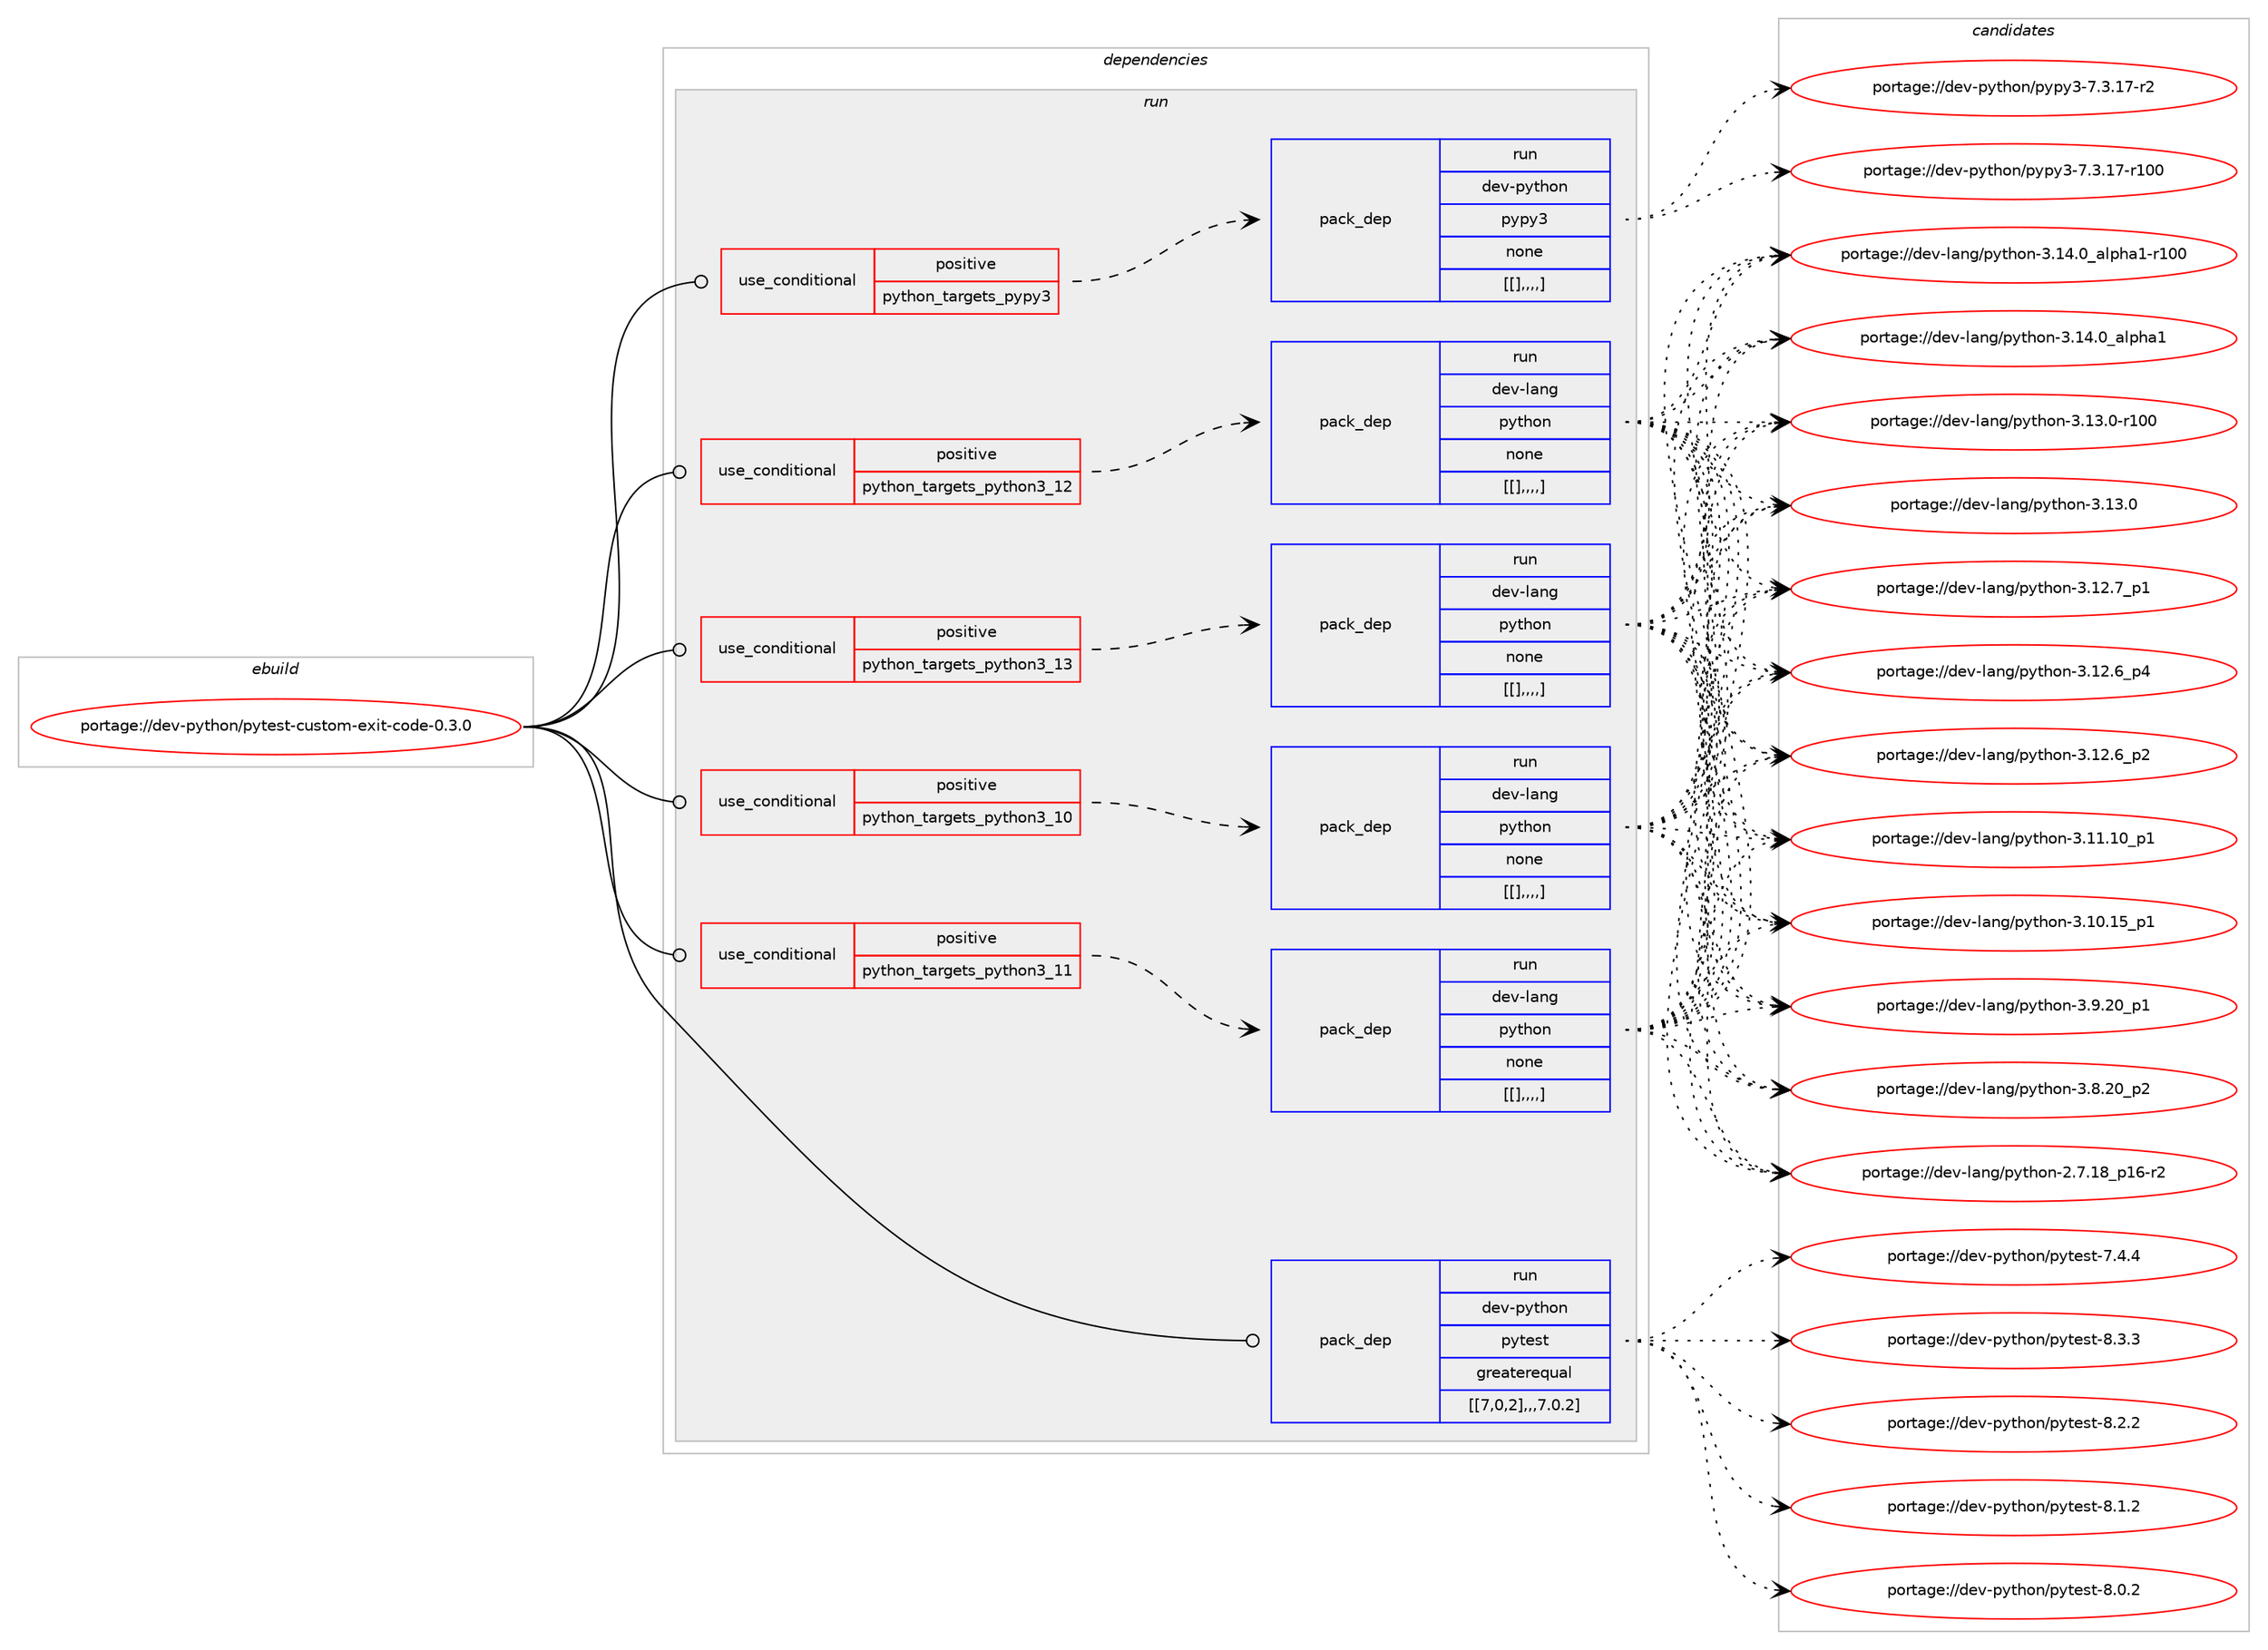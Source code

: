 digraph prolog {

# *************
# Graph options
# *************

newrank=true;
concentrate=true;
compound=true;
graph [rankdir=LR,fontname=Helvetica,fontsize=10,ranksep=1.5];#, ranksep=2.5, nodesep=0.2];
edge  [arrowhead=vee];
node  [fontname=Helvetica,fontsize=10];

# **********
# The ebuild
# **********

subgraph cluster_leftcol {
color=gray;
label=<<i>ebuild</i>>;
id [label="portage://dev-python/pytest-custom-exit-code-0.3.0", color=red, width=4, href="../dev-python/pytest-custom-exit-code-0.3.0.svg"];
}

# ****************
# The dependencies
# ****************

subgraph cluster_midcol {
color=gray;
label=<<i>dependencies</i>>;
subgraph cluster_compile {
fillcolor="#eeeeee";
style=filled;
label=<<i>compile</i>>;
}
subgraph cluster_compileandrun {
fillcolor="#eeeeee";
style=filled;
label=<<i>compile and run</i>>;
}
subgraph cluster_run {
fillcolor="#eeeeee";
style=filled;
label=<<i>run</i>>;
subgraph cond40422 {
dependency165330 [label=<<TABLE BORDER="0" CELLBORDER="1" CELLSPACING="0" CELLPADDING="4"><TR><TD ROWSPAN="3" CELLPADDING="10">use_conditional</TD></TR><TR><TD>positive</TD></TR><TR><TD>python_targets_pypy3</TD></TR></TABLE>>, shape=none, color=red];
subgraph pack123607 {
dependency165370 [label=<<TABLE BORDER="0" CELLBORDER="1" CELLSPACING="0" CELLPADDING="4" WIDTH="220"><TR><TD ROWSPAN="6" CELLPADDING="30">pack_dep</TD></TR><TR><TD WIDTH="110">run</TD></TR><TR><TD>dev-python</TD></TR><TR><TD>pypy3</TD></TR><TR><TD>none</TD></TR><TR><TD>[[],,,,]</TD></TR></TABLE>>, shape=none, color=blue];
}
dependency165330:e -> dependency165370:w [weight=20,style="dashed",arrowhead="vee"];
}
id:e -> dependency165330:w [weight=20,style="solid",arrowhead="odot"];
subgraph cond40439 {
dependency165406 [label=<<TABLE BORDER="0" CELLBORDER="1" CELLSPACING="0" CELLPADDING="4"><TR><TD ROWSPAN="3" CELLPADDING="10">use_conditional</TD></TR><TR><TD>positive</TD></TR><TR><TD>python_targets_python3_10</TD></TR></TABLE>>, shape=none, color=red];
subgraph pack123645 {
dependency165470 [label=<<TABLE BORDER="0" CELLBORDER="1" CELLSPACING="0" CELLPADDING="4" WIDTH="220"><TR><TD ROWSPAN="6" CELLPADDING="30">pack_dep</TD></TR><TR><TD WIDTH="110">run</TD></TR><TR><TD>dev-lang</TD></TR><TR><TD>python</TD></TR><TR><TD>none</TD></TR><TR><TD>[[],,,,]</TD></TR></TABLE>>, shape=none, color=blue];
}
dependency165406:e -> dependency165470:w [weight=20,style="dashed",arrowhead="vee"];
}
id:e -> dependency165406:w [weight=20,style="solid",arrowhead="odot"];
subgraph cond40483 {
dependency165496 [label=<<TABLE BORDER="0" CELLBORDER="1" CELLSPACING="0" CELLPADDING="4"><TR><TD ROWSPAN="3" CELLPADDING="10">use_conditional</TD></TR><TR><TD>positive</TD></TR><TR><TD>python_targets_python3_11</TD></TR></TABLE>>, shape=none, color=red];
subgraph pack123689 {
dependency165515 [label=<<TABLE BORDER="0" CELLBORDER="1" CELLSPACING="0" CELLPADDING="4" WIDTH="220"><TR><TD ROWSPAN="6" CELLPADDING="30">pack_dep</TD></TR><TR><TD WIDTH="110">run</TD></TR><TR><TD>dev-lang</TD></TR><TR><TD>python</TD></TR><TR><TD>none</TD></TR><TR><TD>[[],,,,]</TD></TR></TABLE>>, shape=none, color=blue];
}
dependency165496:e -> dependency165515:w [weight=20,style="dashed",arrowhead="vee"];
}
id:e -> dependency165496:w [weight=20,style="solid",arrowhead="odot"];
subgraph cond40510 {
dependency165577 [label=<<TABLE BORDER="0" CELLBORDER="1" CELLSPACING="0" CELLPADDING="4"><TR><TD ROWSPAN="3" CELLPADDING="10">use_conditional</TD></TR><TR><TD>positive</TD></TR><TR><TD>python_targets_python3_12</TD></TR></TABLE>>, shape=none, color=red];
subgraph pack123726 {
dependency165582 [label=<<TABLE BORDER="0" CELLBORDER="1" CELLSPACING="0" CELLPADDING="4" WIDTH="220"><TR><TD ROWSPAN="6" CELLPADDING="30">pack_dep</TD></TR><TR><TD WIDTH="110">run</TD></TR><TR><TD>dev-lang</TD></TR><TR><TD>python</TD></TR><TR><TD>none</TD></TR><TR><TD>[[],,,,]</TD></TR></TABLE>>, shape=none, color=blue];
}
dependency165577:e -> dependency165582:w [weight=20,style="dashed",arrowhead="vee"];
}
id:e -> dependency165577:w [weight=20,style="solid",arrowhead="odot"];
subgraph cond40543 {
dependency165626 [label=<<TABLE BORDER="0" CELLBORDER="1" CELLSPACING="0" CELLPADDING="4"><TR><TD ROWSPAN="3" CELLPADDING="10">use_conditional</TD></TR><TR><TD>positive</TD></TR><TR><TD>python_targets_python3_13</TD></TR></TABLE>>, shape=none, color=red];
subgraph pack123769 {
dependency165650 [label=<<TABLE BORDER="0" CELLBORDER="1" CELLSPACING="0" CELLPADDING="4" WIDTH="220"><TR><TD ROWSPAN="6" CELLPADDING="30">pack_dep</TD></TR><TR><TD WIDTH="110">run</TD></TR><TR><TD>dev-lang</TD></TR><TR><TD>python</TD></TR><TR><TD>none</TD></TR><TR><TD>[[],,,,]</TD></TR></TABLE>>, shape=none, color=blue];
}
dependency165626:e -> dependency165650:w [weight=20,style="dashed",arrowhead="vee"];
}
id:e -> dependency165626:w [weight=20,style="solid",arrowhead="odot"];
subgraph pack123820 {
dependency165743 [label=<<TABLE BORDER="0" CELLBORDER="1" CELLSPACING="0" CELLPADDING="4" WIDTH="220"><TR><TD ROWSPAN="6" CELLPADDING="30">pack_dep</TD></TR><TR><TD WIDTH="110">run</TD></TR><TR><TD>dev-python</TD></TR><TR><TD>pytest</TD></TR><TR><TD>greaterequal</TD></TR><TR><TD>[[7,0,2],,,7.0.2]</TD></TR></TABLE>>, shape=none, color=blue];
}
id:e -> dependency165743:w [weight=20,style="solid",arrowhead="odot"];
}
}

# **************
# The candidates
# **************

subgraph cluster_choices {
rank=same;
color=gray;
label=<<i>candidates</i>>;

subgraph choice123532 {
color=black;
nodesep=1;
choice100101118451121211161041111104711212111212151455546514649554511450 [label="portage://dev-python/pypy3-7.3.17-r2", color=red, width=4,href="../dev-python/pypy3-7.3.17-r2.svg"];
choice1001011184511212111610411111047112121112121514555465146495545114494848 [label="portage://dev-python/pypy3-7.3.17-r100", color=red, width=4,href="../dev-python/pypy3-7.3.17-r100.svg"];
dependency165370:e -> choice100101118451121211161041111104711212111212151455546514649554511450:w [style=dotted,weight="100"];
dependency165370:e -> choice1001011184511212111610411111047112121112121514555465146495545114494848:w [style=dotted,weight="100"];
}
subgraph choice123544 {
color=black;
nodesep=1;
choice100101118451089711010347112121116104111110455146495246489597108112104974945114494848 [label="portage://dev-lang/python-3.14.0_alpha1-r100", color=red, width=4,href="../dev-lang/python-3.14.0_alpha1-r100.svg"];
choice1001011184510897110103471121211161041111104551464952464895971081121049749 [label="portage://dev-lang/python-3.14.0_alpha1", color=red, width=4,href="../dev-lang/python-3.14.0_alpha1.svg"];
choice1001011184510897110103471121211161041111104551464951464845114494848 [label="portage://dev-lang/python-3.13.0-r100", color=red, width=4,href="../dev-lang/python-3.13.0-r100.svg"];
choice10010111845108971101034711212111610411111045514649514648 [label="portage://dev-lang/python-3.13.0", color=red, width=4,href="../dev-lang/python-3.13.0.svg"];
choice100101118451089711010347112121116104111110455146495046559511249 [label="portage://dev-lang/python-3.12.7_p1", color=red, width=4,href="../dev-lang/python-3.12.7_p1.svg"];
choice100101118451089711010347112121116104111110455146495046549511252 [label="portage://dev-lang/python-3.12.6_p4", color=red, width=4,href="../dev-lang/python-3.12.6_p4.svg"];
choice100101118451089711010347112121116104111110455146495046549511250 [label="portage://dev-lang/python-3.12.6_p2", color=red, width=4,href="../dev-lang/python-3.12.6_p2.svg"];
choice10010111845108971101034711212111610411111045514649494649489511249 [label="portage://dev-lang/python-3.11.10_p1", color=red, width=4,href="../dev-lang/python-3.11.10_p1.svg"];
choice10010111845108971101034711212111610411111045514649484649539511249 [label="portage://dev-lang/python-3.10.15_p1", color=red, width=4,href="../dev-lang/python-3.10.15_p1.svg"];
choice100101118451089711010347112121116104111110455146574650489511249 [label="portage://dev-lang/python-3.9.20_p1", color=red, width=4,href="../dev-lang/python-3.9.20_p1.svg"];
choice100101118451089711010347112121116104111110455146564650489511250 [label="portage://dev-lang/python-3.8.20_p2", color=red, width=4,href="../dev-lang/python-3.8.20_p2.svg"];
choice100101118451089711010347112121116104111110455046554649569511249544511450 [label="portage://dev-lang/python-2.7.18_p16-r2", color=red, width=4,href="../dev-lang/python-2.7.18_p16-r2.svg"];
dependency165470:e -> choice100101118451089711010347112121116104111110455146495246489597108112104974945114494848:w [style=dotted,weight="100"];
dependency165470:e -> choice1001011184510897110103471121211161041111104551464952464895971081121049749:w [style=dotted,weight="100"];
dependency165470:e -> choice1001011184510897110103471121211161041111104551464951464845114494848:w [style=dotted,weight="100"];
dependency165470:e -> choice10010111845108971101034711212111610411111045514649514648:w [style=dotted,weight="100"];
dependency165470:e -> choice100101118451089711010347112121116104111110455146495046559511249:w [style=dotted,weight="100"];
dependency165470:e -> choice100101118451089711010347112121116104111110455146495046549511252:w [style=dotted,weight="100"];
dependency165470:e -> choice100101118451089711010347112121116104111110455146495046549511250:w [style=dotted,weight="100"];
dependency165470:e -> choice10010111845108971101034711212111610411111045514649494649489511249:w [style=dotted,weight="100"];
dependency165470:e -> choice10010111845108971101034711212111610411111045514649484649539511249:w [style=dotted,weight="100"];
dependency165470:e -> choice100101118451089711010347112121116104111110455146574650489511249:w [style=dotted,weight="100"];
dependency165470:e -> choice100101118451089711010347112121116104111110455146564650489511250:w [style=dotted,weight="100"];
dependency165470:e -> choice100101118451089711010347112121116104111110455046554649569511249544511450:w [style=dotted,weight="100"];
}
subgraph choice123551 {
color=black;
nodesep=1;
choice100101118451089711010347112121116104111110455146495246489597108112104974945114494848 [label="portage://dev-lang/python-3.14.0_alpha1-r100", color=red, width=4,href="../dev-lang/python-3.14.0_alpha1-r100.svg"];
choice1001011184510897110103471121211161041111104551464952464895971081121049749 [label="portage://dev-lang/python-3.14.0_alpha1", color=red, width=4,href="../dev-lang/python-3.14.0_alpha1.svg"];
choice1001011184510897110103471121211161041111104551464951464845114494848 [label="portage://dev-lang/python-3.13.0-r100", color=red, width=4,href="../dev-lang/python-3.13.0-r100.svg"];
choice10010111845108971101034711212111610411111045514649514648 [label="portage://dev-lang/python-3.13.0", color=red, width=4,href="../dev-lang/python-3.13.0.svg"];
choice100101118451089711010347112121116104111110455146495046559511249 [label="portage://dev-lang/python-3.12.7_p1", color=red, width=4,href="../dev-lang/python-3.12.7_p1.svg"];
choice100101118451089711010347112121116104111110455146495046549511252 [label="portage://dev-lang/python-3.12.6_p4", color=red, width=4,href="../dev-lang/python-3.12.6_p4.svg"];
choice100101118451089711010347112121116104111110455146495046549511250 [label="portage://dev-lang/python-3.12.6_p2", color=red, width=4,href="../dev-lang/python-3.12.6_p2.svg"];
choice10010111845108971101034711212111610411111045514649494649489511249 [label="portage://dev-lang/python-3.11.10_p1", color=red, width=4,href="../dev-lang/python-3.11.10_p1.svg"];
choice10010111845108971101034711212111610411111045514649484649539511249 [label="portage://dev-lang/python-3.10.15_p1", color=red, width=4,href="../dev-lang/python-3.10.15_p1.svg"];
choice100101118451089711010347112121116104111110455146574650489511249 [label="portage://dev-lang/python-3.9.20_p1", color=red, width=4,href="../dev-lang/python-3.9.20_p1.svg"];
choice100101118451089711010347112121116104111110455146564650489511250 [label="portage://dev-lang/python-3.8.20_p2", color=red, width=4,href="../dev-lang/python-3.8.20_p2.svg"];
choice100101118451089711010347112121116104111110455046554649569511249544511450 [label="portage://dev-lang/python-2.7.18_p16-r2", color=red, width=4,href="../dev-lang/python-2.7.18_p16-r2.svg"];
dependency165515:e -> choice100101118451089711010347112121116104111110455146495246489597108112104974945114494848:w [style=dotted,weight="100"];
dependency165515:e -> choice1001011184510897110103471121211161041111104551464952464895971081121049749:w [style=dotted,weight="100"];
dependency165515:e -> choice1001011184510897110103471121211161041111104551464951464845114494848:w [style=dotted,weight="100"];
dependency165515:e -> choice10010111845108971101034711212111610411111045514649514648:w [style=dotted,weight="100"];
dependency165515:e -> choice100101118451089711010347112121116104111110455146495046559511249:w [style=dotted,weight="100"];
dependency165515:e -> choice100101118451089711010347112121116104111110455146495046549511252:w [style=dotted,weight="100"];
dependency165515:e -> choice100101118451089711010347112121116104111110455146495046549511250:w [style=dotted,weight="100"];
dependency165515:e -> choice10010111845108971101034711212111610411111045514649494649489511249:w [style=dotted,weight="100"];
dependency165515:e -> choice10010111845108971101034711212111610411111045514649484649539511249:w [style=dotted,weight="100"];
dependency165515:e -> choice100101118451089711010347112121116104111110455146574650489511249:w [style=dotted,weight="100"];
dependency165515:e -> choice100101118451089711010347112121116104111110455146564650489511250:w [style=dotted,weight="100"];
dependency165515:e -> choice100101118451089711010347112121116104111110455046554649569511249544511450:w [style=dotted,weight="100"];
}
subgraph choice123589 {
color=black;
nodesep=1;
choice100101118451089711010347112121116104111110455146495246489597108112104974945114494848 [label="portage://dev-lang/python-3.14.0_alpha1-r100", color=red, width=4,href="../dev-lang/python-3.14.0_alpha1-r100.svg"];
choice1001011184510897110103471121211161041111104551464952464895971081121049749 [label="portage://dev-lang/python-3.14.0_alpha1", color=red, width=4,href="../dev-lang/python-3.14.0_alpha1.svg"];
choice1001011184510897110103471121211161041111104551464951464845114494848 [label="portage://dev-lang/python-3.13.0-r100", color=red, width=4,href="../dev-lang/python-3.13.0-r100.svg"];
choice10010111845108971101034711212111610411111045514649514648 [label="portage://dev-lang/python-3.13.0", color=red, width=4,href="../dev-lang/python-3.13.0.svg"];
choice100101118451089711010347112121116104111110455146495046559511249 [label="portage://dev-lang/python-3.12.7_p1", color=red, width=4,href="../dev-lang/python-3.12.7_p1.svg"];
choice100101118451089711010347112121116104111110455146495046549511252 [label="portage://dev-lang/python-3.12.6_p4", color=red, width=4,href="../dev-lang/python-3.12.6_p4.svg"];
choice100101118451089711010347112121116104111110455146495046549511250 [label="portage://dev-lang/python-3.12.6_p2", color=red, width=4,href="../dev-lang/python-3.12.6_p2.svg"];
choice10010111845108971101034711212111610411111045514649494649489511249 [label="portage://dev-lang/python-3.11.10_p1", color=red, width=4,href="../dev-lang/python-3.11.10_p1.svg"];
choice10010111845108971101034711212111610411111045514649484649539511249 [label="portage://dev-lang/python-3.10.15_p1", color=red, width=4,href="../dev-lang/python-3.10.15_p1.svg"];
choice100101118451089711010347112121116104111110455146574650489511249 [label="portage://dev-lang/python-3.9.20_p1", color=red, width=4,href="../dev-lang/python-3.9.20_p1.svg"];
choice100101118451089711010347112121116104111110455146564650489511250 [label="portage://dev-lang/python-3.8.20_p2", color=red, width=4,href="../dev-lang/python-3.8.20_p2.svg"];
choice100101118451089711010347112121116104111110455046554649569511249544511450 [label="portage://dev-lang/python-2.7.18_p16-r2", color=red, width=4,href="../dev-lang/python-2.7.18_p16-r2.svg"];
dependency165582:e -> choice100101118451089711010347112121116104111110455146495246489597108112104974945114494848:w [style=dotted,weight="100"];
dependency165582:e -> choice1001011184510897110103471121211161041111104551464952464895971081121049749:w [style=dotted,weight="100"];
dependency165582:e -> choice1001011184510897110103471121211161041111104551464951464845114494848:w [style=dotted,weight="100"];
dependency165582:e -> choice10010111845108971101034711212111610411111045514649514648:w [style=dotted,weight="100"];
dependency165582:e -> choice100101118451089711010347112121116104111110455146495046559511249:w [style=dotted,weight="100"];
dependency165582:e -> choice100101118451089711010347112121116104111110455146495046549511252:w [style=dotted,weight="100"];
dependency165582:e -> choice100101118451089711010347112121116104111110455146495046549511250:w [style=dotted,weight="100"];
dependency165582:e -> choice10010111845108971101034711212111610411111045514649494649489511249:w [style=dotted,weight="100"];
dependency165582:e -> choice10010111845108971101034711212111610411111045514649484649539511249:w [style=dotted,weight="100"];
dependency165582:e -> choice100101118451089711010347112121116104111110455146574650489511249:w [style=dotted,weight="100"];
dependency165582:e -> choice100101118451089711010347112121116104111110455146564650489511250:w [style=dotted,weight="100"];
dependency165582:e -> choice100101118451089711010347112121116104111110455046554649569511249544511450:w [style=dotted,weight="100"];
}
subgraph choice123648 {
color=black;
nodesep=1;
choice100101118451089711010347112121116104111110455146495246489597108112104974945114494848 [label="portage://dev-lang/python-3.14.0_alpha1-r100", color=red, width=4,href="../dev-lang/python-3.14.0_alpha1-r100.svg"];
choice1001011184510897110103471121211161041111104551464952464895971081121049749 [label="portage://dev-lang/python-3.14.0_alpha1", color=red, width=4,href="../dev-lang/python-3.14.0_alpha1.svg"];
choice1001011184510897110103471121211161041111104551464951464845114494848 [label="portage://dev-lang/python-3.13.0-r100", color=red, width=4,href="../dev-lang/python-3.13.0-r100.svg"];
choice10010111845108971101034711212111610411111045514649514648 [label="portage://dev-lang/python-3.13.0", color=red, width=4,href="../dev-lang/python-3.13.0.svg"];
choice100101118451089711010347112121116104111110455146495046559511249 [label="portage://dev-lang/python-3.12.7_p1", color=red, width=4,href="../dev-lang/python-3.12.7_p1.svg"];
choice100101118451089711010347112121116104111110455146495046549511252 [label="portage://dev-lang/python-3.12.6_p4", color=red, width=4,href="../dev-lang/python-3.12.6_p4.svg"];
choice100101118451089711010347112121116104111110455146495046549511250 [label="portage://dev-lang/python-3.12.6_p2", color=red, width=4,href="../dev-lang/python-3.12.6_p2.svg"];
choice10010111845108971101034711212111610411111045514649494649489511249 [label="portage://dev-lang/python-3.11.10_p1", color=red, width=4,href="../dev-lang/python-3.11.10_p1.svg"];
choice10010111845108971101034711212111610411111045514649484649539511249 [label="portage://dev-lang/python-3.10.15_p1", color=red, width=4,href="../dev-lang/python-3.10.15_p1.svg"];
choice100101118451089711010347112121116104111110455146574650489511249 [label="portage://dev-lang/python-3.9.20_p1", color=red, width=4,href="../dev-lang/python-3.9.20_p1.svg"];
choice100101118451089711010347112121116104111110455146564650489511250 [label="portage://dev-lang/python-3.8.20_p2", color=red, width=4,href="../dev-lang/python-3.8.20_p2.svg"];
choice100101118451089711010347112121116104111110455046554649569511249544511450 [label="portage://dev-lang/python-2.7.18_p16-r2", color=red, width=4,href="../dev-lang/python-2.7.18_p16-r2.svg"];
dependency165650:e -> choice100101118451089711010347112121116104111110455146495246489597108112104974945114494848:w [style=dotted,weight="100"];
dependency165650:e -> choice1001011184510897110103471121211161041111104551464952464895971081121049749:w [style=dotted,weight="100"];
dependency165650:e -> choice1001011184510897110103471121211161041111104551464951464845114494848:w [style=dotted,weight="100"];
dependency165650:e -> choice10010111845108971101034711212111610411111045514649514648:w [style=dotted,weight="100"];
dependency165650:e -> choice100101118451089711010347112121116104111110455146495046559511249:w [style=dotted,weight="100"];
dependency165650:e -> choice100101118451089711010347112121116104111110455146495046549511252:w [style=dotted,weight="100"];
dependency165650:e -> choice100101118451089711010347112121116104111110455146495046549511250:w [style=dotted,weight="100"];
dependency165650:e -> choice10010111845108971101034711212111610411111045514649494649489511249:w [style=dotted,weight="100"];
dependency165650:e -> choice10010111845108971101034711212111610411111045514649484649539511249:w [style=dotted,weight="100"];
dependency165650:e -> choice100101118451089711010347112121116104111110455146574650489511249:w [style=dotted,weight="100"];
dependency165650:e -> choice100101118451089711010347112121116104111110455146564650489511250:w [style=dotted,weight="100"];
dependency165650:e -> choice100101118451089711010347112121116104111110455046554649569511249544511450:w [style=dotted,weight="100"];
}
subgraph choice123663 {
color=black;
nodesep=1;
choice1001011184511212111610411111047112121116101115116455646514651 [label="portage://dev-python/pytest-8.3.3", color=red, width=4,href="../dev-python/pytest-8.3.3.svg"];
choice1001011184511212111610411111047112121116101115116455646504650 [label="portage://dev-python/pytest-8.2.2", color=red, width=4,href="../dev-python/pytest-8.2.2.svg"];
choice1001011184511212111610411111047112121116101115116455646494650 [label="portage://dev-python/pytest-8.1.2", color=red, width=4,href="../dev-python/pytest-8.1.2.svg"];
choice1001011184511212111610411111047112121116101115116455646484650 [label="portage://dev-python/pytest-8.0.2", color=red, width=4,href="../dev-python/pytest-8.0.2.svg"];
choice1001011184511212111610411111047112121116101115116455546524652 [label="portage://dev-python/pytest-7.4.4", color=red, width=4,href="../dev-python/pytest-7.4.4.svg"];
dependency165743:e -> choice1001011184511212111610411111047112121116101115116455646514651:w [style=dotted,weight="100"];
dependency165743:e -> choice1001011184511212111610411111047112121116101115116455646504650:w [style=dotted,weight="100"];
dependency165743:e -> choice1001011184511212111610411111047112121116101115116455646494650:w [style=dotted,weight="100"];
dependency165743:e -> choice1001011184511212111610411111047112121116101115116455646484650:w [style=dotted,weight="100"];
dependency165743:e -> choice1001011184511212111610411111047112121116101115116455546524652:w [style=dotted,weight="100"];
}
}

}
